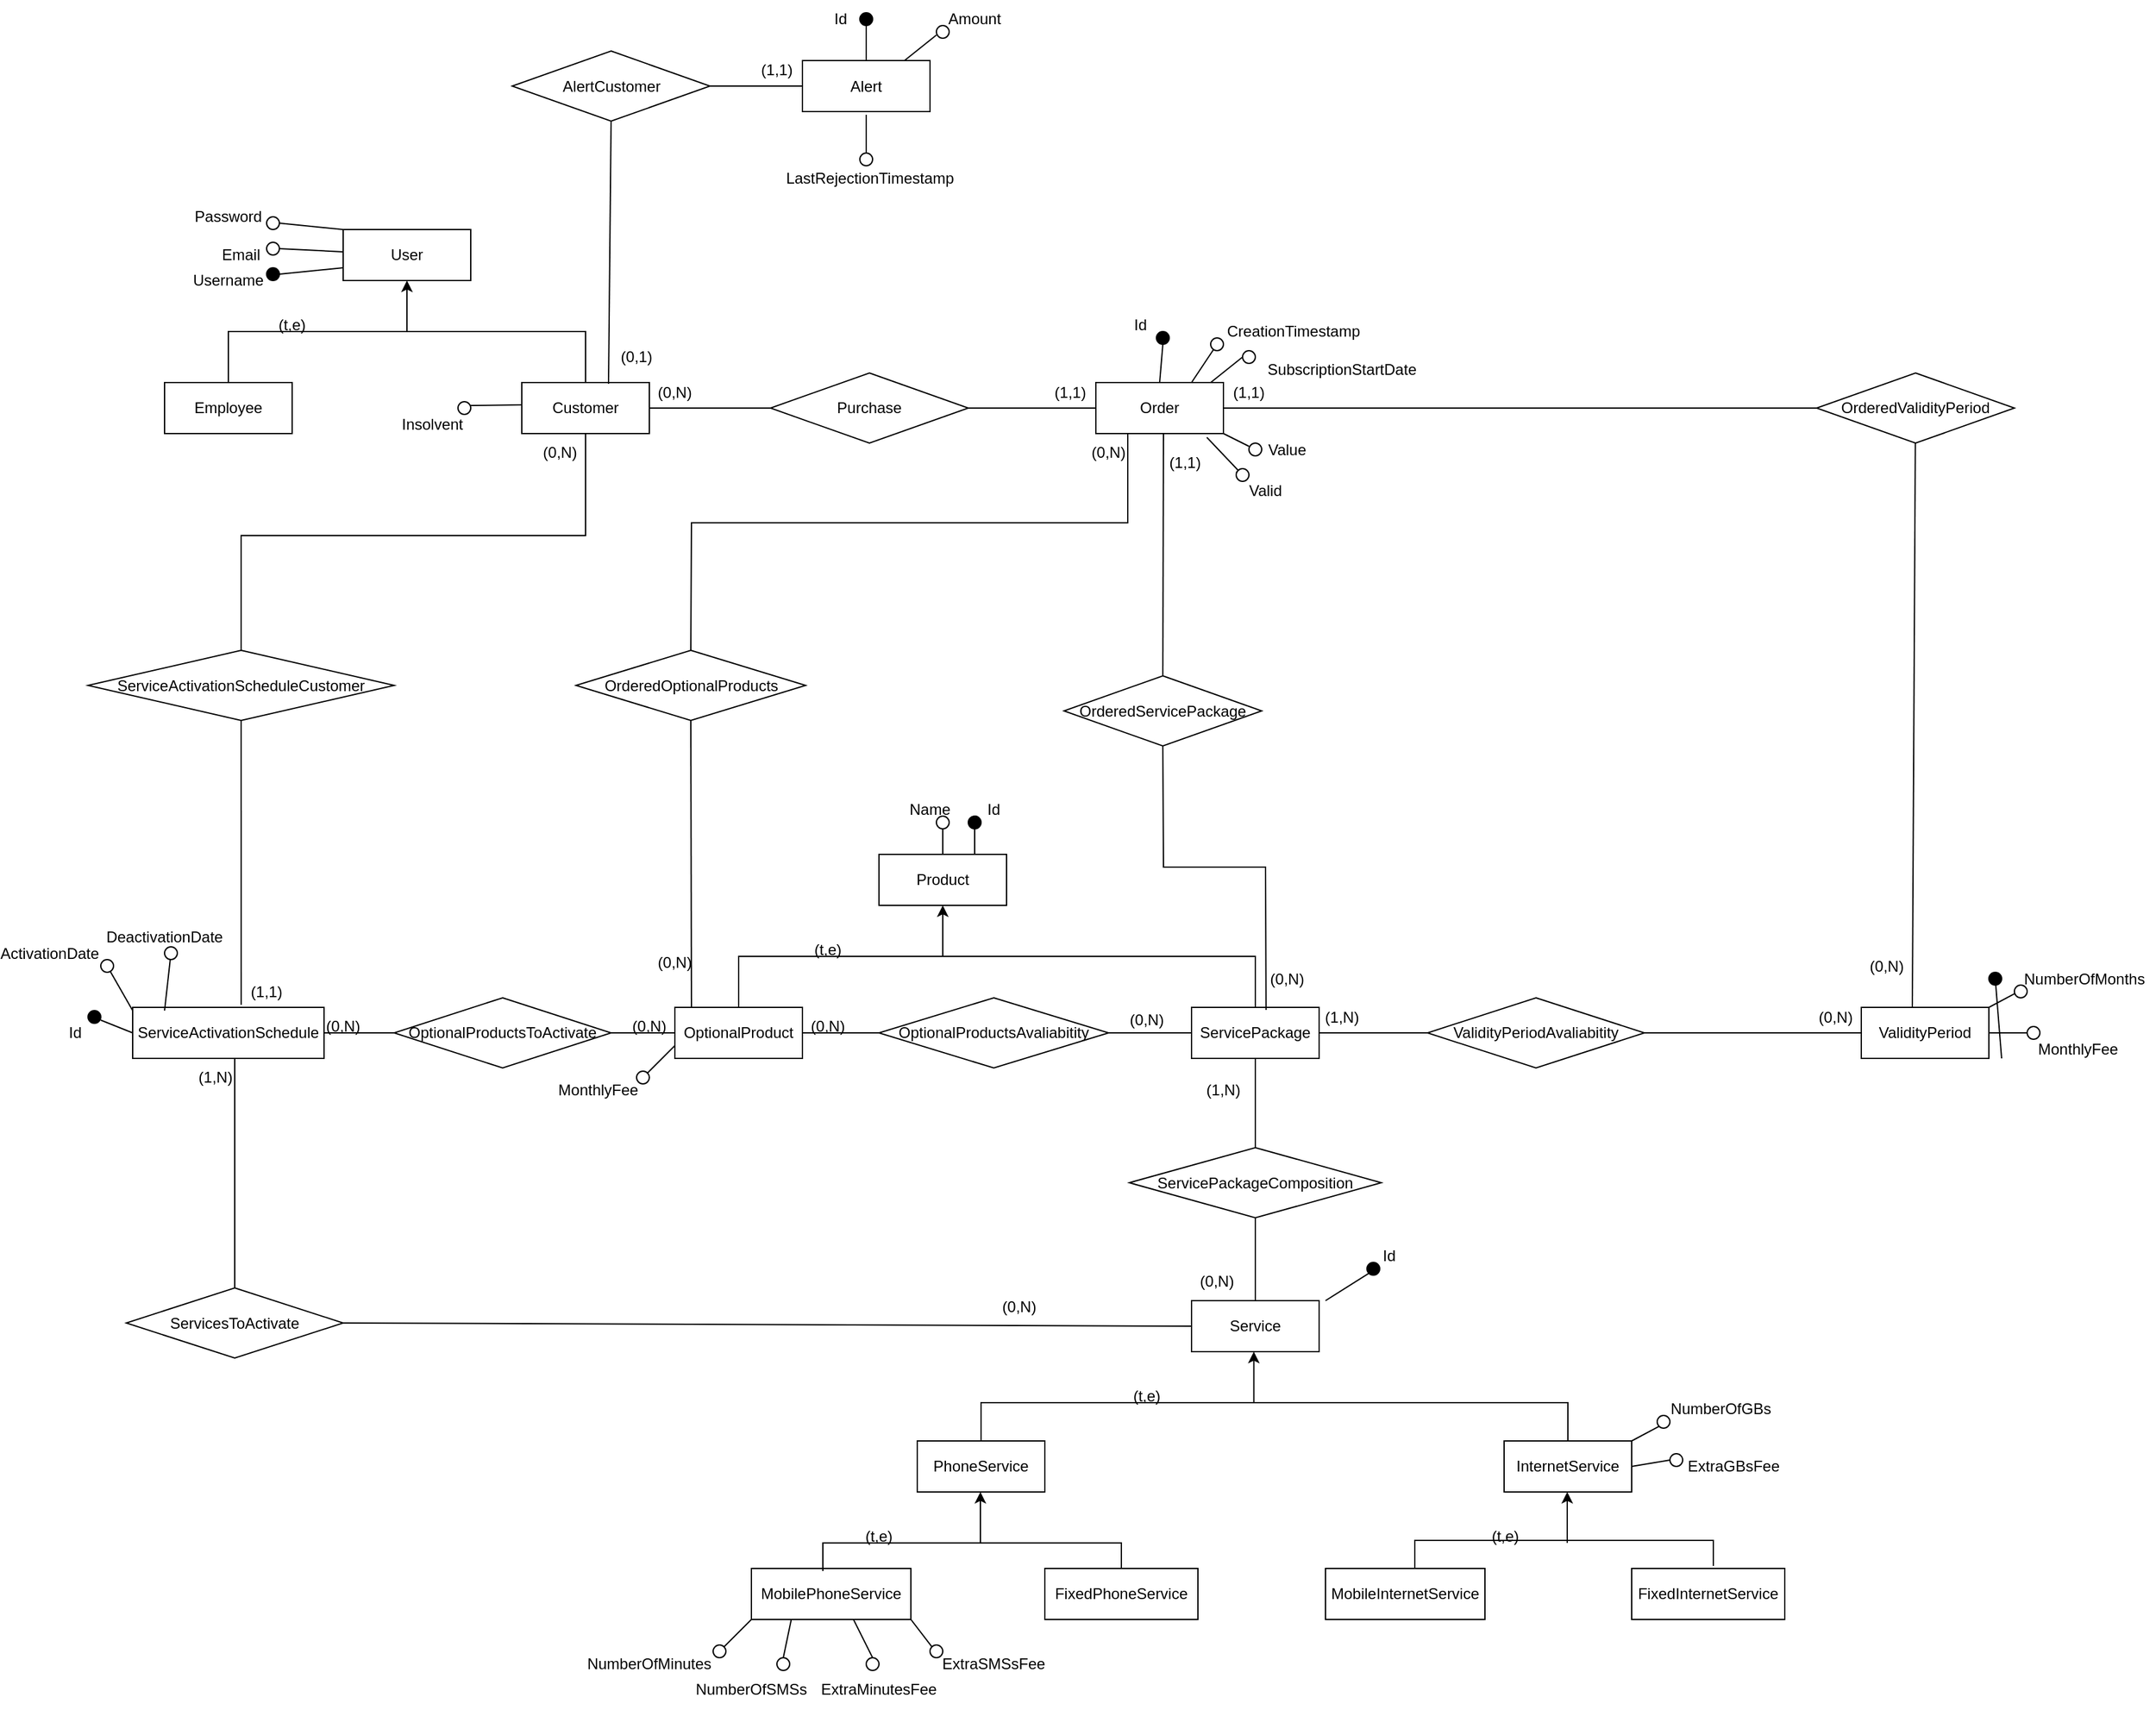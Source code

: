 <mxfile version="15.8.3" type="device"><diagram id="UiM3RSxXP783tzMfgp5M" name="Page-1"><mxGraphModel dx="796" dy="1606" grid="1" gridSize="10" guides="1" tooltips="1" connect="1" arrows="1" fold="1" page="1" pageScale="1" pageWidth="827" pageHeight="1169" math="0" shadow="0"><root><mxCell id="0"/><mxCell id="1" parent="0"/><mxCell id="NAOsJiCZlz4BTfobaa3N-1" value="User" style="whiteSpace=wrap;html=1;align=center;" parent="1" vertex="1"><mxGeometry x="390" y="40" width="100" height="40" as="geometry"/></mxCell><mxCell id="NAOsJiCZlz4BTfobaa3N-2" value="Employee" style="whiteSpace=wrap;html=1;align=center;" parent="1" vertex="1"><mxGeometry x="250" y="160" width="100" height="40" as="geometry"/></mxCell><mxCell id="NAOsJiCZlz4BTfobaa3N-3" value="Customer" style="whiteSpace=wrap;html=1;align=center;" parent="1" vertex="1"><mxGeometry x="530" y="160" width="100" height="40" as="geometry"/></mxCell><mxCell id="NAOsJiCZlz4BTfobaa3N-4" value="" style="endArrow=none;html=1;rounded=0;exitX=0.5;exitY=0;exitDx=0;exitDy=0;entryX=0.5;entryY=0;entryDx=0;entryDy=0;" parent="1" source="NAOsJiCZlz4BTfobaa3N-2" target="NAOsJiCZlz4BTfobaa3N-3" edge="1"><mxGeometry width="50" height="50" relative="1" as="geometry"><mxPoint x="300" y="120" as="sourcePoint"/><mxPoint x="560" y="120" as="targetPoint"/><Array as="points"><mxPoint x="300" y="120"/><mxPoint x="580" y="120"/></Array></mxGeometry></mxCell><mxCell id="NAOsJiCZlz4BTfobaa3N-5" value="" style="endArrow=classic;html=1;rounded=0;entryX=0.5;entryY=1;entryDx=0;entryDy=0;" parent="1" target="NAOsJiCZlz4BTfobaa3N-1" edge="1"><mxGeometry width="50" height="50" relative="1" as="geometry"><mxPoint x="440" y="120" as="sourcePoint"/><mxPoint x="430" y="180" as="targetPoint"/></mxGeometry></mxCell><mxCell id="NAOsJiCZlz4BTfobaa3N-6" value="(t,e)" style="text;html=1;strokeColor=none;fillColor=none;align=center;verticalAlign=middle;whiteSpace=wrap;rounded=0;" parent="1" vertex="1"><mxGeometry x="320" y="100" width="60" height="30" as="geometry"/></mxCell><mxCell id="NAOsJiCZlz4BTfobaa3N-7" value="" style="endArrow=none;html=1;rounded=0;exitX=1;exitY=0.5;exitDx=0;exitDy=0;entryX=0;entryY=0.75;entryDx=0;entryDy=0;" parent="1" source="NAOsJiCZlz4BTfobaa3N-9" target="NAOsJiCZlz4BTfobaa3N-1" edge="1"><mxGeometry width="50" height="50" relative="1" as="geometry"><mxPoint x="340" y="70" as="sourcePoint"/><mxPoint x="380" y="71" as="targetPoint"/></mxGeometry></mxCell><mxCell id="NAOsJiCZlz4BTfobaa3N-9" value="" style="ellipse;whiteSpace=wrap;html=1;aspect=fixed;fillColor=#000000;" parent="1" vertex="1"><mxGeometry x="330" y="70" width="10" height="10" as="geometry"/></mxCell><mxCell id="NAOsJiCZlz4BTfobaa3N-16" value="" style="endArrow=none;html=1;rounded=0;entryX=0;entryY=0.75;entryDx=0;entryDy=0;exitX=1;exitY=0.5;exitDx=0;exitDy=0;" parent="1" source="NAOsJiCZlz4BTfobaa3N-17" edge="1"><mxGeometry width="50" height="50" relative="1" as="geometry"><mxPoint x="339" y="58" as="sourcePoint"/><mxPoint x="390" y="57.5" as="targetPoint"/></mxGeometry></mxCell><mxCell id="NAOsJiCZlz4BTfobaa3N-17" value="" style="ellipse;whiteSpace=wrap;html=1;aspect=fixed;fillColor=#FFFFFF;" parent="1" vertex="1"><mxGeometry x="330" y="50" width="10" height="10" as="geometry"/></mxCell><mxCell id="NAOsJiCZlz4BTfobaa3N-18" value="" style="ellipse;whiteSpace=wrap;html=1;aspect=fixed;fillColor=#FFFFFF;" parent="1" vertex="1"><mxGeometry x="330" y="30" width="10" height="10" as="geometry"/></mxCell><mxCell id="NAOsJiCZlz4BTfobaa3N-19" value="" style="endArrow=none;html=1;rounded=0;entryX=0;entryY=0;entryDx=0;entryDy=0;exitX=1;exitY=0.5;exitDx=0;exitDy=0;" parent="1" source="NAOsJiCZlz4BTfobaa3N-18" target="NAOsJiCZlz4BTfobaa3N-1" edge="1"><mxGeometry width="50" height="50" relative="1" as="geometry"><mxPoint x="330" y="30" as="sourcePoint"/><mxPoint x="380" y="-20" as="targetPoint"/></mxGeometry></mxCell><mxCell id="NAOsJiCZlz4BTfobaa3N-20" value="Username" style="text;html=1;strokeColor=none;fillColor=none;align=center;verticalAlign=middle;whiteSpace=wrap;rounded=0;" parent="1" vertex="1"><mxGeometry x="270" y="65" width="60" height="30" as="geometry"/></mxCell><mxCell id="NAOsJiCZlz4BTfobaa3N-22" value="Email" style="text;html=1;strokeColor=none;fillColor=none;align=center;verticalAlign=middle;whiteSpace=wrap;rounded=0;" parent="1" vertex="1"><mxGeometry x="280" y="45" width="60" height="30" as="geometry"/></mxCell><mxCell id="NAOsJiCZlz4BTfobaa3N-23" value="Password" style="text;html=1;strokeColor=none;fillColor=none;align=center;verticalAlign=middle;whiteSpace=wrap;rounded=0;" parent="1" vertex="1"><mxGeometry x="270" y="15" width="60" height="30" as="geometry"/></mxCell><mxCell id="NAOsJiCZlz4BTfobaa3N-24" value="Product" style="whiteSpace=wrap;html=1;align=center;fillColor=#FFFFFF;" parent="1" vertex="1"><mxGeometry x="810" y="530" width="100" height="40" as="geometry"/></mxCell><mxCell id="NAOsJiCZlz4BTfobaa3N-25" value="" style="endArrow=none;html=1;rounded=0;exitX=0.75;exitY=0;exitDx=0;exitDy=0;startArrow=none;" parent="1" source="NAOsJiCZlz4BTfobaa3N-26" edge="1"><mxGeometry width="50" height="50" relative="1" as="geometry"><mxPoint x="890" y="525" as="sourcePoint"/><mxPoint x="885" y="500" as="targetPoint"/></mxGeometry></mxCell><mxCell id="NAOsJiCZlz4BTfobaa3N-26" value="" style="ellipse;whiteSpace=wrap;html=1;aspect=fixed;fillColor=#000000;" parent="1" vertex="1"><mxGeometry x="880" y="500" width="10" height="10" as="geometry"/></mxCell><mxCell id="NAOsJiCZlz4BTfobaa3N-27" value="" style="endArrow=none;html=1;rounded=0;exitX=0.75;exitY=0;exitDx=0;exitDy=0;" parent="1" source="NAOsJiCZlz4BTfobaa3N-24" target="NAOsJiCZlz4BTfobaa3N-26" edge="1"><mxGeometry width="50" height="50" relative="1" as="geometry"><mxPoint x="885" y="530" as="sourcePoint"/><mxPoint x="885" y="500" as="targetPoint"/></mxGeometry></mxCell><mxCell id="NAOsJiCZlz4BTfobaa3N-28" value="" style="endArrow=none;html=1;rounded=0;exitX=0.5;exitY=0;exitDx=0;exitDy=0;" parent="1" source="NAOsJiCZlz4BTfobaa3N-24" edge="1"><mxGeometry width="50" height="50" relative="1" as="geometry"><mxPoint x="895" y="540" as="sourcePoint"/><mxPoint x="860" y="510" as="targetPoint"/></mxGeometry></mxCell><mxCell id="NAOsJiCZlz4BTfobaa3N-29" value="" style="ellipse;whiteSpace=wrap;html=1;aspect=fixed;" parent="1" vertex="1"><mxGeometry x="855" y="500" width="10" height="10" as="geometry"/></mxCell><mxCell id="NAOsJiCZlz4BTfobaa3N-30" value="Id" style="text;html=1;strokeColor=none;fillColor=none;align=center;verticalAlign=middle;whiteSpace=wrap;rounded=0;" parent="1" vertex="1"><mxGeometry x="870" y="480" width="60" height="30" as="geometry"/></mxCell><mxCell id="NAOsJiCZlz4BTfobaa3N-31" value="Name" style="text;html=1;strokeColor=none;fillColor=none;align=center;verticalAlign=middle;whiteSpace=wrap;rounded=0;" parent="1" vertex="1"><mxGeometry x="820" y="480" width="60" height="30" as="geometry"/></mxCell><mxCell id="NAOsJiCZlz4BTfobaa3N-33" value="ServicePackage" style="whiteSpace=wrap;html=1;align=center;fillColor=#FFFFFF;" parent="1" vertex="1"><mxGeometry x="1055" y="650" width="100" height="40" as="geometry"/></mxCell><mxCell id="NAOsJiCZlz4BTfobaa3N-34" value="OptionalProduct" style="whiteSpace=wrap;html=1;align=center;fillColor=#FFFFFF;" parent="1" vertex="1"><mxGeometry x="650" y="650" width="100" height="40" as="geometry"/></mxCell><mxCell id="NAOsJiCZlz4BTfobaa3N-35" value="" style="endArrow=none;html=1;rounded=0;exitX=0.5;exitY=0;exitDx=0;exitDy=0;entryX=0.5;entryY=0;entryDx=0;entryDy=0;" parent="1" source="NAOsJiCZlz4BTfobaa3N-34" target="NAOsJiCZlz4BTfobaa3N-33" edge="1"><mxGeometry width="50" height="50" relative="1" as="geometry"><mxPoint x="710" y="650" as="sourcePoint"/><mxPoint x="990" y="650" as="targetPoint"/><Array as="points"><mxPoint x="700" y="610"/><mxPoint x="710" y="610"/><mxPoint x="1105" y="610"/></Array></mxGeometry></mxCell><mxCell id="NAOsJiCZlz4BTfobaa3N-36" value="" style="endArrow=classic;html=1;rounded=0;entryX=0.5;entryY=1;entryDx=0;entryDy=0;" parent="1" target="NAOsJiCZlz4BTfobaa3N-24" edge="1"><mxGeometry width="50" height="50" relative="1" as="geometry"><mxPoint x="860" y="610" as="sourcePoint"/><mxPoint x="730" y="410" as="targetPoint"/><Array as="points"><mxPoint x="860" y="590"/></Array></mxGeometry></mxCell><mxCell id="NAOsJiCZlz4BTfobaa3N-37" value="(t,e)" style="text;html=1;strokeColor=none;fillColor=none;align=center;verticalAlign=middle;whiteSpace=wrap;rounded=0;" parent="1" vertex="1"><mxGeometry x="740" y="590" width="60" height="30" as="geometry"/></mxCell><mxCell id="NAOsJiCZlz4BTfobaa3N-38" value="Service" style="whiteSpace=wrap;html=1;align=center;fillColor=#FFFFFF;" parent="1" vertex="1"><mxGeometry x="1055" y="880" width="100" height="40" as="geometry"/></mxCell><mxCell id="NAOsJiCZlz4BTfobaa3N-39" value="ServicePackageComposition" style="shape=rhombus;perimeter=rhombusPerimeter;whiteSpace=wrap;html=1;align=center;fillColor=#FFFFFF;" parent="1" vertex="1"><mxGeometry x="1006.25" y="760" width="197.5" height="55" as="geometry"/></mxCell><mxCell id="NAOsJiCZlz4BTfobaa3N-40" value="" style="endArrow=none;html=1;rounded=0;exitX=0.5;exitY=0;exitDx=0;exitDy=0;entryX=0.5;entryY=1;entryDx=0;entryDy=0;" parent="1" source="NAOsJiCZlz4BTfobaa3N-39" target="NAOsJiCZlz4BTfobaa3N-33" edge="1"><mxGeometry width="50" height="50" relative="1" as="geometry"><mxPoint x="750" y="780" as="sourcePoint"/><mxPoint x="800" y="730" as="targetPoint"/></mxGeometry></mxCell><mxCell id="NAOsJiCZlz4BTfobaa3N-41" value="" style="endArrow=none;html=1;rounded=0;exitX=0.5;exitY=0;exitDx=0;exitDy=0;entryX=0.5;entryY=1;entryDx=0;entryDy=0;" parent="1" source="NAOsJiCZlz4BTfobaa3N-38" target="NAOsJiCZlz4BTfobaa3N-39" edge="1"><mxGeometry width="50" height="50" relative="1" as="geometry"><mxPoint x="750" y="780" as="sourcePoint"/><mxPoint x="800" y="730" as="targetPoint"/></mxGeometry></mxCell><mxCell id="NAOsJiCZlz4BTfobaa3N-42" value="(1,N)" style="text;html=1;strokeColor=none;fillColor=none;align=center;verticalAlign=middle;whiteSpace=wrap;rounded=0;" parent="1" vertex="1"><mxGeometry x="1050" y="700" width="60" height="30" as="geometry"/></mxCell><mxCell id="NAOsJiCZlz4BTfobaa3N-43" value="(0,N)" style="text;html=1;strokeColor=none;fillColor=none;align=center;verticalAlign=middle;whiteSpace=wrap;rounded=0;" parent="1" vertex="1"><mxGeometry x="1045" y="850" width="60" height="30" as="geometry"/></mxCell><mxCell id="NAOsJiCZlz4BTfobaa3N-44" value="PhoneService" style="whiteSpace=wrap;html=1;align=center;fillColor=#FFFFFF;" parent="1" vertex="1"><mxGeometry x="840" y="990" width="100" height="40" as="geometry"/></mxCell><mxCell id="NAOsJiCZlz4BTfobaa3N-45" value="InternetService" style="whiteSpace=wrap;html=1;align=center;fillColor=#FFFFFF;" parent="1" vertex="1"><mxGeometry x="1300" y="990" width="100" height="40" as="geometry"/></mxCell><mxCell id="NAOsJiCZlz4BTfobaa3N-46" value="" style="endArrow=none;html=1;rounded=0;entryX=0.5;entryY=0;entryDx=0;entryDy=0;entryPerimeter=0;exitX=0.5;exitY=0;exitDx=0;exitDy=0;" parent="1" source="NAOsJiCZlz4BTfobaa3N-44" target="NAOsJiCZlz4BTfobaa3N-45" edge="1"><mxGeometry width="50" height="50" relative="1" as="geometry"><mxPoint x="970" y="990" as="sourcePoint"/><mxPoint x="1270" y="1010" as="targetPoint"/><Array as="points"><mxPoint x="890" y="960"/><mxPoint x="1350" y="960"/></Array></mxGeometry></mxCell><mxCell id="NAOsJiCZlz4BTfobaa3N-47" value="" style="endArrow=classic;html=1;rounded=0;" parent="1" edge="1"><mxGeometry width="50" height="50" relative="1" as="geometry"><mxPoint x="1103.82" y="960" as="sourcePoint"/><mxPoint x="1103.82" y="920" as="targetPoint"/><Array as="points"/></mxGeometry></mxCell><mxCell id="NAOsJiCZlz4BTfobaa3N-48" value="(t,e)" style="text;html=1;strokeColor=none;fillColor=none;align=center;verticalAlign=middle;whiteSpace=wrap;rounded=0;" parent="1" vertex="1"><mxGeometry x="990" y="940" width="60" height="30" as="geometry"/></mxCell><mxCell id="NAOsJiCZlz4BTfobaa3N-49" value="FixedPhoneService" style="whiteSpace=wrap;html=1;align=center;fillColor=#FFFFFF;" parent="1" vertex="1"><mxGeometry x="940" y="1090" width="120" height="40" as="geometry"/></mxCell><mxCell id="NAOsJiCZlz4BTfobaa3N-50" value="MobilePhoneService" style="whiteSpace=wrap;html=1;align=center;fillColor=#FFFFFF;" parent="1" vertex="1"><mxGeometry x="710" y="1090" width="125" height="40" as="geometry"/></mxCell><mxCell id="NAOsJiCZlz4BTfobaa3N-52" value="" style="endArrow=none;html=1;rounded=0;entryX=0;entryY=1;entryDx=0;entryDy=0;" parent="1" target="NAOsJiCZlz4BTfobaa3N-53" edge="1"><mxGeometry width="50" height="50" relative="1" as="geometry"><mxPoint x="1160" y="880" as="sourcePoint"/><mxPoint x="1070" y="870" as="targetPoint"/></mxGeometry></mxCell><mxCell id="NAOsJiCZlz4BTfobaa3N-53" value="" style="ellipse;whiteSpace=wrap;html=1;aspect=fixed;fillColor=#000000;" parent="1" vertex="1"><mxGeometry x="1192.5" y="850" width="10" height="10" as="geometry"/></mxCell><mxCell id="NAOsJiCZlz4BTfobaa3N-54" value="Id" style="text;html=1;strokeColor=none;fillColor=none;align=center;verticalAlign=middle;whiteSpace=wrap;rounded=0;" parent="1" vertex="1"><mxGeometry x="1180" y="830" width="60" height="30" as="geometry"/></mxCell><mxCell id="NAOsJiCZlz4BTfobaa3N-55" value="MobileInternetService" style="whiteSpace=wrap;html=1;align=center;fillColor=#FFFFFF;" parent="1" vertex="1"><mxGeometry x="1160" y="1090" width="125" height="40" as="geometry"/></mxCell><mxCell id="NAOsJiCZlz4BTfobaa3N-56" value="FixedInternetService" style="whiteSpace=wrap;html=1;align=center;fillColor=#FFFFFF;" parent="1" vertex="1"><mxGeometry x="1400" y="1090" width="120" height="40" as="geometry"/></mxCell><mxCell id="NAOsJiCZlz4BTfobaa3N-57" value="" style="endArrow=none;html=1;rounded=0;exitX=0.448;exitY=0.05;exitDx=0;exitDy=0;exitPerimeter=0;entryX=0.5;entryY=0;entryDx=0;entryDy=0;" parent="1" source="NAOsJiCZlz4BTfobaa3N-50" target="NAOsJiCZlz4BTfobaa3N-49" edge="1"><mxGeometry width="50" height="50" relative="1" as="geometry"><mxPoint x="770" y="1080" as="sourcePoint"/><mxPoint x="1000" y="1060" as="targetPoint"/><Array as="points"><mxPoint x="766" y="1070"/><mxPoint x="1000" y="1070"/></Array></mxGeometry></mxCell><mxCell id="NAOsJiCZlz4BTfobaa3N-58" value="" style="endArrow=classic;html=1;rounded=0;" parent="1" edge="1"><mxGeometry width="50" height="50" relative="1" as="geometry"><mxPoint x="889.5" y="1070" as="sourcePoint"/><mxPoint x="889.5" y="1030" as="targetPoint"/><Array as="points"/></mxGeometry></mxCell><mxCell id="NAOsJiCZlz4BTfobaa3N-59" value="" style="endArrow=none;html=1;rounded=0;exitX=0.448;exitY=0.05;exitDx=0;exitDy=0;exitPerimeter=0;" parent="1" edge="1"><mxGeometry width="50" height="50" relative="1" as="geometry"><mxPoint x="1230" y="1090" as="sourcePoint"/><mxPoint x="1464" y="1088" as="targetPoint"/><Array as="points"><mxPoint x="1230" y="1068"/><mxPoint x="1464" y="1068"/></Array></mxGeometry></mxCell><mxCell id="NAOsJiCZlz4BTfobaa3N-60" value="" style="endArrow=classic;html=1;rounded=0;" parent="1" edge="1"><mxGeometry width="50" height="50" relative="1" as="geometry"><mxPoint x="1349.5" y="1070" as="sourcePoint"/><mxPoint x="1349.5" y="1030" as="targetPoint"/><Array as="points"/></mxGeometry></mxCell><mxCell id="NAOsJiCZlz4BTfobaa3N-61" value="(t,e)" style="text;html=1;strokeColor=none;fillColor=none;align=center;verticalAlign=middle;whiteSpace=wrap;rounded=0;" parent="1" vertex="1"><mxGeometry x="780" y="1050" width="60" height="30" as="geometry"/></mxCell><mxCell id="NAOsJiCZlz4BTfobaa3N-62" value="(t,e)" style="text;html=1;strokeColor=none;fillColor=none;align=center;verticalAlign=middle;whiteSpace=wrap;rounded=0;" parent="1" vertex="1"><mxGeometry x="1271" y="1050" width="60" height="30" as="geometry"/></mxCell><mxCell id="NAOsJiCZlz4BTfobaa3N-63" value="" style="endArrow=none;html=1;rounded=0;" parent="1" edge="1"><mxGeometry width="50" height="50" relative="1" as="geometry"><mxPoint x="685" y="1155" as="sourcePoint"/><mxPoint x="710" y="1130" as="targetPoint"/></mxGeometry></mxCell><mxCell id="NAOsJiCZlz4BTfobaa3N-64" value="" style="ellipse;whiteSpace=wrap;html=1;aspect=fixed;fillColor=#FFFFFF;" parent="1" vertex="1"><mxGeometry x="680" y="1150" width="10" height="10" as="geometry"/></mxCell><mxCell id="NAOsJiCZlz4BTfobaa3N-66" value="NumberOfMinutes" style="text;html=1;strokeColor=none;fillColor=none;align=center;verticalAlign=middle;whiteSpace=wrap;rounded=0;" parent="1" vertex="1"><mxGeometry x="600" y="1150" width="60" height="30" as="geometry"/></mxCell><mxCell id="NAOsJiCZlz4BTfobaa3N-67" value="" style="endArrow=none;html=1;rounded=0;entryX=0.25;entryY=1;entryDx=0;entryDy=0;exitX=0.5;exitY=0;exitDx=0;exitDy=0;" parent="1" source="NAOsJiCZlz4BTfobaa3N-68" target="NAOsJiCZlz4BTfobaa3N-50" edge="1"><mxGeometry width="50" height="50" relative="1" as="geometry"><mxPoint x="730" y="1165" as="sourcePoint"/><mxPoint x="720" y="1140" as="targetPoint"/></mxGeometry></mxCell><mxCell id="NAOsJiCZlz4BTfobaa3N-68" value="" style="ellipse;whiteSpace=wrap;html=1;aspect=fixed;fillColor=#FFFFFF;" parent="1" vertex="1"><mxGeometry x="730" y="1160" width="10" height="10" as="geometry"/></mxCell><mxCell id="NAOsJiCZlz4BTfobaa3N-70" value="NumberOfSMSs" style="text;html=1;strokeColor=none;fillColor=none;align=center;verticalAlign=middle;whiteSpace=wrap;rounded=0;" parent="1" vertex="1"><mxGeometry x="680" y="1170" width="60" height="30" as="geometry"/></mxCell><mxCell id="NAOsJiCZlz4BTfobaa3N-71" value="" style="endArrow=none;html=1;rounded=0;exitX=0.5;exitY=0;exitDx=0;exitDy=0;" parent="1" source="NAOsJiCZlz4BTfobaa3N-72" edge="1"><mxGeometry width="50" height="50" relative="1" as="geometry"><mxPoint x="780" y="1160" as="sourcePoint"/><mxPoint x="790" y="1130" as="targetPoint"/></mxGeometry></mxCell><mxCell id="NAOsJiCZlz4BTfobaa3N-72" value="" style="ellipse;whiteSpace=wrap;html=1;aspect=fixed;fillColor=#FFFFFF;" parent="1" vertex="1"><mxGeometry x="800" y="1160" width="10" height="10" as="geometry"/></mxCell><mxCell id="NAOsJiCZlz4BTfobaa3N-74" value="ExtraMinutesFee" style="text;html=1;strokeColor=none;fillColor=none;align=center;verticalAlign=middle;whiteSpace=wrap;rounded=0;" parent="1" vertex="1"><mxGeometry x="780" y="1170" width="60" height="30" as="geometry"/></mxCell><mxCell id="NAOsJiCZlz4BTfobaa3N-76" value="" style="endArrow=none;html=1;rounded=0;entryX=1;entryY=1;entryDx=0;entryDy=0;exitX=0;exitY=0;exitDx=0;exitDy=0;" parent="1" source="NAOsJiCZlz4BTfobaa3N-77" target="NAOsJiCZlz4BTfobaa3N-50" edge="1"><mxGeometry width="50" height="50" relative="1" as="geometry"><mxPoint x="860" y="1160" as="sourcePoint"/><mxPoint x="800" y="1140" as="targetPoint"/></mxGeometry></mxCell><mxCell id="NAOsJiCZlz4BTfobaa3N-77" value="" style="ellipse;whiteSpace=wrap;html=1;aspect=fixed;fillColor=#FFFFFF;" parent="1" vertex="1"><mxGeometry x="850" y="1150" width="10" height="10" as="geometry"/></mxCell><mxCell id="NAOsJiCZlz4BTfobaa3N-82" value="ExtraSMSsFee" style="text;html=1;strokeColor=none;fillColor=none;align=center;verticalAlign=middle;whiteSpace=wrap;rounded=0;" parent="1" vertex="1"><mxGeometry x="870" y="1150" width="60" height="30" as="geometry"/></mxCell><mxCell id="NAOsJiCZlz4BTfobaa3N-83" value="" style="endArrow=none;html=1;rounded=0;exitX=1;exitY=0.5;exitDx=0;exitDy=0;entryX=0;entryY=1;entryDx=0;entryDy=0;startArrow=none;" parent="1" source="NAOsJiCZlz4BTfobaa3N-85" edge="1"><mxGeometry width="50" height="50" relative="1" as="geometry"><mxPoint x="1400" y="990" as="sourcePoint"/><mxPoint x="1421.464" y="973.536" as="targetPoint"/></mxGeometry></mxCell><mxCell id="NAOsJiCZlz4BTfobaa3N-84" value="" style="endArrow=none;html=1;rounded=0;exitX=1;exitY=0.5;exitDx=0;exitDy=0;entryX=0;entryY=0.5;entryDx=0;entryDy=0;" parent="1" source="NAOsJiCZlz4BTfobaa3N-45" target="NAOsJiCZlz4BTfobaa3N-89" edge="1"><mxGeometry width="50" height="50" relative="1" as="geometry"><mxPoint x="1410" y="1000" as="sourcePoint"/><mxPoint x="1431" y="1000" as="targetPoint"/></mxGeometry></mxCell><mxCell id="NAOsJiCZlz4BTfobaa3N-85" value="" style="ellipse;whiteSpace=wrap;html=1;aspect=fixed;fillColor=#FFFFFF;" parent="1" vertex="1"><mxGeometry x="1420" y="970" width="10" height="10" as="geometry"/></mxCell><mxCell id="NAOsJiCZlz4BTfobaa3N-88" value="" style="endArrow=none;html=1;rounded=0;exitX=1;exitY=0.5;exitDx=0;exitDy=0;entryX=0;entryY=1;entryDx=0;entryDy=0;" parent="1" target="NAOsJiCZlz4BTfobaa3N-85" edge="1"><mxGeometry width="50" height="50" relative="1" as="geometry"><mxPoint x="1400" y="990" as="sourcePoint"/><mxPoint x="1421.464" y="973.536" as="targetPoint"/></mxGeometry></mxCell><mxCell id="NAOsJiCZlz4BTfobaa3N-89" value="" style="ellipse;whiteSpace=wrap;html=1;aspect=fixed;fillColor=#FFFFFF;" parent="1" vertex="1"><mxGeometry x="1430" y="1000" width="10" height="10" as="geometry"/></mxCell><mxCell id="NAOsJiCZlz4BTfobaa3N-92" value="NumberOfGBs" style="text;html=1;strokeColor=none;fillColor=none;align=center;verticalAlign=middle;whiteSpace=wrap;rounded=0;" parent="1" vertex="1"><mxGeometry x="1440" y="950" width="60" height="30" as="geometry"/></mxCell><mxCell id="NAOsJiCZlz4BTfobaa3N-93" value="ExtraGBsFee" style="text;html=1;strokeColor=none;fillColor=none;align=center;verticalAlign=middle;whiteSpace=wrap;rounded=0;" parent="1" vertex="1"><mxGeometry x="1450" y="995" width="60" height="30" as="geometry"/></mxCell><mxCell id="NAOsJiCZlz4BTfobaa3N-94" value="ValidityPeriod" style="whiteSpace=wrap;html=1;align=center;fillColor=#FFFFFF;" parent="1" vertex="1"><mxGeometry x="1580" y="650" width="100" height="40" as="geometry"/></mxCell><mxCell id="NAOsJiCZlz4BTfobaa3N-95" value="ValidityPeriodAvaliabitity" style="shape=rhombus;perimeter=rhombusPerimeter;whiteSpace=wrap;html=1;align=center;fillColor=#FFFFFF;" parent="1" vertex="1"><mxGeometry x="1240" y="642.5" width="170" height="55" as="geometry"/></mxCell><mxCell id="NAOsJiCZlz4BTfobaa3N-96" value="" style="endArrow=none;html=1;rounded=0;exitX=1;exitY=0.5;exitDx=0;exitDy=0;entryX=0;entryY=0.5;entryDx=0;entryDy=0;" parent="1" source="NAOsJiCZlz4BTfobaa3N-33" target="NAOsJiCZlz4BTfobaa3N-95" edge="1"><mxGeometry width="50" height="50" relative="1" as="geometry"><mxPoint x="1270" y="760" as="sourcePoint"/><mxPoint x="1320" y="710" as="targetPoint"/></mxGeometry></mxCell><mxCell id="NAOsJiCZlz4BTfobaa3N-97" value="" style="endArrow=none;html=1;rounded=0;entryX=0;entryY=0.5;entryDx=0;entryDy=0;exitX=1;exitY=0.5;exitDx=0;exitDy=0;" parent="1" source="NAOsJiCZlz4BTfobaa3N-95" target="NAOsJiCZlz4BTfobaa3N-94" edge="1"><mxGeometry width="50" height="50" relative="1" as="geometry"><mxPoint x="1270" y="760" as="sourcePoint"/><mxPoint x="1320" y="710" as="targetPoint"/></mxGeometry></mxCell><mxCell id="NAOsJiCZlz4BTfobaa3N-98" value="(1,N)" style="text;html=1;strokeColor=none;fillColor=none;align=center;verticalAlign=middle;whiteSpace=wrap;rounded=0;" parent="1" vertex="1"><mxGeometry x="1142.5" y="642.5" width="60" height="30" as="geometry"/></mxCell><mxCell id="NAOsJiCZlz4BTfobaa3N-99" value="(0,N)" style="text;html=1;strokeColor=none;fillColor=none;align=center;verticalAlign=middle;whiteSpace=wrap;rounded=0;" parent="1" vertex="1"><mxGeometry x="1530" y="642.5" width="60" height="30" as="geometry"/></mxCell><mxCell id="NAOsJiCZlz4BTfobaa3N-100" value="" style="endArrow=none;html=1;rounded=0;exitX=1;exitY=0.5;exitDx=0;exitDy=0;entryX=0;entryY=1;entryDx=0;entryDy=0;" parent="1" edge="1"><mxGeometry width="50" height="50" relative="1" as="geometry"><mxPoint x="1680" y="650" as="sourcePoint"/><mxPoint x="1701.464" y="638.536" as="targetPoint"/></mxGeometry></mxCell><mxCell id="NAOsJiCZlz4BTfobaa3N-101" value="" style="endArrow=none;html=1;rounded=0;exitX=1;exitY=0.5;exitDx=0;exitDy=0;" parent="1" source="NAOsJiCZlz4BTfobaa3N-94" edge="1"><mxGeometry width="50" height="50" relative="1" as="geometry"><mxPoint x="1690" y="660" as="sourcePoint"/><mxPoint x="1710" y="670" as="targetPoint"/></mxGeometry></mxCell><mxCell id="NAOsJiCZlz4BTfobaa3N-102" value="" style="ellipse;whiteSpace=wrap;html=1;aspect=fixed;fillColor=#FFFFFF;" parent="1" vertex="1"><mxGeometry x="1700" y="632.5" width="10" height="10" as="geometry"/></mxCell><mxCell id="NAOsJiCZlz4BTfobaa3N-103" value="" style="ellipse;whiteSpace=wrap;html=1;aspect=fixed;fillColor=#FFFFFF;" parent="1" vertex="1"><mxGeometry x="1710" y="665" width="10" height="10" as="geometry"/></mxCell><mxCell id="NAOsJiCZlz4BTfobaa3N-104" value="NumberOfMonths" style="text;html=1;strokeColor=none;fillColor=none;align=center;verticalAlign=middle;whiteSpace=wrap;rounded=0;" parent="1" vertex="1"><mxGeometry x="1700" y="612.5" width="110" height="30" as="geometry"/></mxCell><mxCell id="NAOsJiCZlz4BTfobaa3N-105" value="MonthlyFee" style="text;html=1;strokeColor=none;fillColor=none;align=center;verticalAlign=middle;whiteSpace=wrap;rounded=0;" parent="1" vertex="1"><mxGeometry x="1710" y="667.5" width="80" height="30" as="geometry"/></mxCell><mxCell id="NAOsJiCZlz4BTfobaa3N-107" value="" style="ellipse;whiteSpace=wrap;html=1;aspect=fixed;fillColor=#000000;" parent="1" vertex="1"><mxGeometry x="1680" y="622.5" width="10" height="10" as="geometry"/></mxCell><mxCell id="NAOsJiCZlz4BTfobaa3N-109" value="" style="endArrow=none;html=1;rounded=0;" parent="1" target="NAOsJiCZlz4BTfobaa3N-107" edge="1"><mxGeometry width="50" height="50" relative="1" as="geometry"><mxPoint x="1690" y="690" as="sourcePoint"/><mxPoint x="1690" y="620" as="targetPoint"/></mxGeometry></mxCell><mxCell id="NAOsJiCZlz4BTfobaa3N-114" value="" style="endArrow=none;html=1;rounded=0;startArrow=none;" parent="1" source="NAOsJiCZlz4BTfobaa3N-115" edge="1"><mxGeometry width="50" height="50" relative="1" as="geometry"><mxPoint x="625" y="705" as="sourcePoint"/><mxPoint x="650" y="680" as="targetPoint"/></mxGeometry></mxCell><mxCell id="NAOsJiCZlz4BTfobaa3N-115" value="" style="ellipse;whiteSpace=wrap;html=1;aspect=fixed;fillColor=#FFFFFF;" parent="1" vertex="1"><mxGeometry x="620" y="700" width="10" height="10" as="geometry"/></mxCell><mxCell id="NAOsJiCZlz4BTfobaa3N-117" value="" style="endArrow=none;html=1;rounded=0;" parent="1" target="NAOsJiCZlz4BTfobaa3N-115" edge="1"><mxGeometry width="50" height="50" relative="1" as="geometry"><mxPoint x="625" y="705" as="sourcePoint"/><mxPoint x="650" y="680" as="targetPoint"/></mxGeometry></mxCell><mxCell id="NAOsJiCZlz4BTfobaa3N-118" value="MonthlyFee" style="text;html=1;strokeColor=none;fillColor=none;align=center;verticalAlign=middle;whiteSpace=wrap;rounded=0;" parent="1" vertex="1"><mxGeometry x="560" y="700" width="60" height="30" as="geometry"/></mxCell><mxCell id="NAOsJiCZlz4BTfobaa3N-119" value="Order" style="whiteSpace=wrap;html=1;align=center;fillColor=#FFFFFF;" parent="1" vertex="1"><mxGeometry x="980" y="160" width="100" height="40" as="geometry"/></mxCell><mxCell id="NAOsJiCZlz4BTfobaa3N-120" value="" style="endArrow=none;html=1;rounded=0;exitX=0.5;exitY=0;exitDx=0;exitDy=0;entryX=0.5;entryY=1;entryDx=0;entryDy=0;" parent="1" source="NAOsJiCZlz4BTfobaa3N-119" target="NAOsJiCZlz4BTfobaa3N-121" edge="1"><mxGeometry width="50" height="50" relative="1" as="geometry"><mxPoint x="1080" y="160" as="sourcePoint"/><mxPoint x="1030" y="130" as="targetPoint"/></mxGeometry></mxCell><mxCell id="NAOsJiCZlz4BTfobaa3N-121" value="" style="ellipse;whiteSpace=wrap;html=1;aspect=fixed;fillColor=#000000;" parent="1" vertex="1"><mxGeometry x="1027.5" y="120" width="10" height="10" as="geometry"/></mxCell><mxCell id="NAOsJiCZlz4BTfobaa3N-126" value="" style="endArrow=none;html=1;rounded=0;exitX=0.75;exitY=0;exitDx=0;exitDy=0;startArrow=none;" parent="1" source="NAOsJiCZlz4BTfobaa3N-124" edge="1"><mxGeometry width="50" height="50" relative="1" as="geometry"><mxPoint x="1080" y="180" as="sourcePoint"/><mxPoint x="1070" y="130" as="targetPoint"/></mxGeometry></mxCell><mxCell id="NAOsJiCZlz4BTfobaa3N-127" value="Id" style="text;html=1;strokeColor=none;fillColor=none;align=center;verticalAlign=middle;whiteSpace=wrap;rounded=0;" parent="1" vertex="1"><mxGeometry x="985" y="100" width="60" height="30" as="geometry"/></mxCell><mxCell id="NAOsJiCZlz4BTfobaa3N-128" value="CreationTimestamp" style="text;html=1;strokeColor=none;fillColor=none;align=center;verticalAlign=middle;whiteSpace=wrap;rounded=0;" parent="1" vertex="1"><mxGeometry x="1105" y="105" width="60" height="30" as="geometry"/></mxCell><mxCell id="NAOsJiCZlz4BTfobaa3N-130" value="Purchase" style="shape=rhombus;perimeter=rhombusPerimeter;whiteSpace=wrap;html=1;align=center;fillColor=#FFFFFF;" parent="1" vertex="1"><mxGeometry x="725" y="152.5" width="155" height="55" as="geometry"/></mxCell><mxCell id="NAOsJiCZlz4BTfobaa3N-131" value="" style="endArrow=none;html=1;rounded=0;exitX=1;exitY=0.5;exitDx=0;exitDy=0;entryX=0;entryY=0.5;entryDx=0;entryDy=0;" parent="1" source="NAOsJiCZlz4BTfobaa3N-3" target="NAOsJiCZlz4BTfobaa3N-130" edge="1"><mxGeometry width="50" height="50" relative="1" as="geometry"><mxPoint x="670" y="260" as="sourcePoint"/><mxPoint x="720" y="210" as="targetPoint"/></mxGeometry></mxCell><mxCell id="NAOsJiCZlz4BTfobaa3N-132" value="" style="endArrow=none;html=1;rounded=0;exitX=1;exitY=0.5;exitDx=0;exitDy=0;entryX=0;entryY=0.5;entryDx=0;entryDy=0;" parent="1" source="NAOsJiCZlz4BTfobaa3N-130" target="NAOsJiCZlz4BTfobaa3N-119" edge="1"><mxGeometry width="50" height="50" relative="1" as="geometry"><mxPoint x="910" y="210" as="sourcePoint"/><mxPoint x="960" y="160" as="targetPoint"/></mxGeometry></mxCell><mxCell id="NAOsJiCZlz4BTfobaa3N-133" value="(0,N)" style="text;html=1;strokeColor=none;fillColor=none;align=center;verticalAlign=middle;whiteSpace=wrap;rounded=0;" parent="1" vertex="1"><mxGeometry x="620" y="152.5" width="60" height="30" as="geometry"/></mxCell><mxCell id="NAOsJiCZlz4BTfobaa3N-134" value="(1,1)" style="text;html=1;strokeColor=none;fillColor=none;align=center;verticalAlign=middle;whiteSpace=wrap;rounded=0;" parent="1" vertex="1"><mxGeometry x="930" y="152.5" width="60" height="30" as="geometry"/></mxCell><mxCell id="NAOsJiCZlz4BTfobaa3N-136" value="OrderedServicePackage" style="shape=rhombus;perimeter=rhombusPerimeter;whiteSpace=wrap;html=1;align=center;fillColor=#FFFFFF;" parent="1" vertex="1"><mxGeometry x="955" y="390" width="155" height="55" as="geometry"/></mxCell><mxCell id="NAOsJiCZlz4BTfobaa3N-137" value="" style="endArrow=none;html=1;rounded=0;exitX=0.5;exitY=0;exitDx=0;exitDy=0;" parent="1" source="NAOsJiCZlz4BTfobaa3N-136" edge="1"><mxGeometry width="50" height="50" relative="1" as="geometry"><mxPoint x="880" y="460" as="sourcePoint"/><mxPoint x="1033" y="200" as="targetPoint"/></mxGeometry></mxCell><mxCell id="NAOsJiCZlz4BTfobaa3N-138" value="" style="endArrow=none;html=1;rounded=0;entryX=0.5;entryY=1;entryDx=0;entryDy=0;exitX=0.584;exitY=0.051;exitDx=0;exitDy=0;exitPerimeter=0;" parent="1" source="NAOsJiCZlz4BTfobaa3N-33" target="NAOsJiCZlz4BTfobaa3N-136" edge="1"><mxGeometry width="50" height="50" relative="1" as="geometry"><mxPoint x="1026" y="650" as="sourcePoint"/><mxPoint x="1033" y="430" as="targetPoint"/><Array as="points"><mxPoint x="1113" y="540"/><mxPoint x="1033" y="540"/></Array></mxGeometry></mxCell><mxCell id="NAOsJiCZlz4BTfobaa3N-139" value="(1,1)" style="text;html=1;strokeColor=none;fillColor=none;align=center;verticalAlign=middle;whiteSpace=wrap;rounded=0;" parent="1" vertex="1"><mxGeometry x="1020" y="207.5" width="60" height="30" as="geometry"/></mxCell><mxCell id="NAOsJiCZlz4BTfobaa3N-140" value="(0,N)" style="text;html=1;strokeColor=none;fillColor=none;align=center;verticalAlign=middle;whiteSpace=wrap;rounded=0;" parent="1" vertex="1"><mxGeometry x="1100" y="612.5" width="60" height="30" as="geometry"/></mxCell><mxCell id="NAOsJiCZlz4BTfobaa3N-141" value="OrderedValidityPeriod" style="shape=rhombus;perimeter=rhombusPerimeter;whiteSpace=wrap;html=1;align=center;fillColor=#FFFFFF;" parent="1" vertex="1"><mxGeometry x="1545" y="152.5" width="155" height="55" as="geometry"/></mxCell><mxCell id="NAOsJiCZlz4BTfobaa3N-124" value="" style="ellipse;whiteSpace=wrap;html=1;aspect=fixed;fillColor=#FFFFFF;" parent="1" vertex="1"><mxGeometry x="1070" y="125" width="10" height="10" as="geometry"/></mxCell><mxCell id="NAOsJiCZlz4BTfobaa3N-145" value="" style="endArrow=none;html=1;rounded=0;exitX=0.75;exitY=0;exitDx=0;exitDy=0;" parent="1" source="NAOsJiCZlz4BTfobaa3N-119" target="NAOsJiCZlz4BTfobaa3N-124" edge="1"><mxGeometry width="50" height="50" relative="1" as="geometry"><mxPoint x="1055" y="160" as="sourcePoint"/><mxPoint x="1070" y="130" as="targetPoint"/></mxGeometry></mxCell><mxCell id="NAOsJiCZlz4BTfobaa3N-146" value="" style="endArrow=none;html=1;rounded=0;exitX=1;exitY=0.5;exitDx=0;exitDy=0;entryX=0;entryY=0.5;entryDx=0;entryDy=0;" parent="1" source="NAOsJiCZlz4BTfobaa3N-119" target="NAOsJiCZlz4BTfobaa3N-141" edge="1"><mxGeometry width="50" height="50" relative="1" as="geometry"><mxPoint x="1340" y="340" as="sourcePoint"/><mxPoint x="1390" y="290" as="targetPoint"/></mxGeometry></mxCell><mxCell id="NAOsJiCZlz4BTfobaa3N-147" value="" style="endArrow=none;html=1;rounded=0;exitX=0.4;exitY=0;exitDx=0;exitDy=0;exitPerimeter=0;" parent="1" source="NAOsJiCZlz4BTfobaa3N-94" target="NAOsJiCZlz4BTfobaa3N-141" edge="1"><mxGeometry width="50" height="50" relative="1" as="geometry"><mxPoint x="1460" y="460" as="sourcePoint"/><mxPoint x="1620" y="210" as="targetPoint"/></mxGeometry></mxCell><mxCell id="NAOsJiCZlz4BTfobaa3N-148" value="(1,1)" style="text;html=1;strokeColor=none;fillColor=none;align=center;verticalAlign=middle;whiteSpace=wrap;rounded=0;" parent="1" vertex="1"><mxGeometry x="1070" y="152.5" width="60" height="30" as="geometry"/></mxCell><mxCell id="NAOsJiCZlz4BTfobaa3N-149" value="(0,N)" style="text;html=1;strokeColor=none;fillColor=none;align=center;verticalAlign=middle;whiteSpace=wrap;rounded=0;" parent="1" vertex="1"><mxGeometry x="1570" y="602.5" width="60" height="30" as="geometry"/></mxCell><mxCell id="NAOsJiCZlz4BTfobaa3N-150" value="OrderedOptionalProducts" style="shape=rhombus;perimeter=rhombusPerimeter;whiteSpace=wrap;html=1;align=center;fillColor=#FFFFFF;" parent="1" vertex="1"><mxGeometry x="572.5" y="370" width="180" height="55" as="geometry"/></mxCell><mxCell id="NAOsJiCZlz4BTfobaa3N-151" value="" style="endArrow=none;html=1;rounded=0;entryX=0.25;entryY=1;entryDx=0;entryDy=0;exitX=0.5;exitY=0;exitDx=0;exitDy=0;" parent="1" source="NAOsJiCZlz4BTfobaa3N-150" target="NAOsJiCZlz4BTfobaa3N-119" edge="1"><mxGeometry width="50" height="50" relative="1" as="geometry"><mxPoint x="690" y="410" as="sourcePoint"/><mxPoint x="740" y="360" as="targetPoint"/><Array as="points"><mxPoint x="663" y="270"/><mxPoint x="1005" y="270"/></Array></mxGeometry></mxCell><mxCell id="NAOsJiCZlz4BTfobaa3N-152" value="(0,N)" style="text;html=1;strokeColor=none;fillColor=none;align=center;verticalAlign=middle;whiteSpace=wrap;rounded=0;" parent="1" vertex="1"><mxGeometry x="960" y="200" width="60" height="30" as="geometry"/></mxCell><mxCell id="NAOsJiCZlz4BTfobaa3N-153" value="(0,N)" style="text;html=1;strokeColor=none;fillColor=none;align=center;verticalAlign=middle;whiteSpace=wrap;rounded=0;" parent="1" vertex="1"><mxGeometry x="620" y="600" width="60" height="30" as="geometry"/></mxCell><mxCell id="NAOsJiCZlz4BTfobaa3N-154" value="" style="endArrow=none;html=1;rounded=0;entryX=0.5;entryY=1;entryDx=0;entryDy=0;" parent="1" target="NAOsJiCZlz4BTfobaa3N-150" edge="1"><mxGeometry width="50" height="50" relative="1" as="geometry"><mxPoint x="663" y="650" as="sourcePoint"/><mxPoint x="740" y="540" as="targetPoint"/></mxGeometry></mxCell><mxCell id="NAOsJiCZlz4BTfobaa3N-156" value="" style="endArrow=none;html=1;rounded=0;exitX=1;exitY=1;exitDx=0;exitDy=0;" parent="1" source="NAOsJiCZlz4BTfobaa3N-119" edge="1"><mxGeometry width="50" height="50" relative="1" as="geometry"><mxPoint x="1130" y="290" as="sourcePoint"/><mxPoint x="1100" y="210" as="targetPoint"/></mxGeometry></mxCell><mxCell id="NAOsJiCZlz4BTfobaa3N-157" value="" style="ellipse;whiteSpace=wrap;html=1;aspect=fixed;fillColor=#FFFFFF;" parent="1" vertex="1"><mxGeometry x="1100" y="207.5" width="10" height="10" as="geometry"/></mxCell><mxCell id="NAOsJiCZlz4BTfobaa3N-158" value="Value" style="text;html=1;strokeColor=none;fillColor=none;align=center;verticalAlign=middle;whiteSpace=wrap;rounded=0;" parent="1" vertex="1"><mxGeometry x="1100" y="197.5" width="60" height="30" as="geometry"/></mxCell><mxCell id="NAOsJiCZlz4BTfobaa3N-159" value="" style="endArrow=none;html=1;rounded=0;exitX=0;exitY=0.25;exitDx=0;exitDy=0;entryX=0;entryY=0.5;entryDx=0;entryDy=0;" parent="1" source="NAOsJiCZlz4BTfobaa3N-148" target="NAOsJiCZlz4BTfobaa3N-161" edge="1"><mxGeometry width="50" height="50" relative="1" as="geometry"><mxPoint x="1090" y="210" as="sourcePoint"/><mxPoint x="990" y="130" as="targetPoint"/></mxGeometry></mxCell><mxCell id="NAOsJiCZlz4BTfobaa3N-161" value="" style="ellipse;whiteSpace=wrap;html=1;aspect=fixed;fillColor=#FFFFFF;" parent="1" vertex="1"><mxGeometry x="1095" y="135" width="10" height="10" as="geometry"/></mxCell><mxCell id="NAOsJiCZlz4BTfobaa3N-162" value="SubscriptionStartDate" style="text;html=1;strokeColor=none;fillColor=none;align=center;verticalAlign=middle;whiteSpace=wrap;rounded=0;" parent="1" vertex="1"><mxGeometry x="1142.5" y="135" width="60" height="30" as="geometry"/></mxCell><mxCell id="NAOsJiCZlz4BTfobaa3N-163" value="" style="endArrow=none;html=1;rounded=0;exitX=0.75;exitY=1;exitDx=0;exitDy=0;startArrow=none;" parent="1" source="NAOsJiCZlz4BTfobaa3N-164" edge="1"><mxGeometry width="50" height="50" relative="1" as="geometry"><mxPoint x="1090" y="210" as="sourcePoint"/><mxPoint x="1090" y="230" as="targetPoint"/></mxGeometry></mxCell><mxCell id="NAOsJiCZlz4BTfobaa3N-164" value="" style="ellipse;whiteSpace=wrap;html=1;aspect=fixed;fillColor=#FFFFFF;" parent="1" vertex="1"><mxGeometry x="1090" y="227.5" width="10" height="10" as="geometry"/></mxCell><mxCell id="NAOsJiCZlz4BTfobaa3N-165" value="" style="endArrow=none;html=1;rounded=0;exitX=0.87;exitY=1.075;exitDx=0;exitDy=0;exitPerimeter=0;" parent="1" source="NAOsJiCZlz4BTfobaa3N-119" target="NAOsJiCZlz4BTfobaa3N-164" edge="1"><mxGeometry width="50" height="50" relative="1" as="geometry"><mxPoint x="1055" y="200" as="sourcePoint"/><mxPoint x="1090" y="230" as="targetPoint"/></mxGeometry></mxCell><mxCell id="NAOsJiCZlz4BTfobaa3N-166" value="Valid" style="text;html=1;strokeColor=none;fillColor=none;align=center;verticalAlign=middle;whiteSpace=wrap;rounded=0;" parent="1" vertex="1"><mxGeometry x="1082.5" y="230" width="60" height="30" as="geometry"/></mxCell><mxCell id="NAOsJiCZlz4BTfobaa3N-201" value="ServiceActivationSchedule" style="whiteSpace=wrap;html=1;align=center;strokeColor=#000000;fillColor=#FFFFFF;" parent="1" vertex="1"><mxGeometry x="225" y="650" width="150" height="40" as="geometry"/></mxCell><mxCell id="NAOsJiCZlz4BTfobaa3N-202" value="ServiceActivationScheduleCustomer" style="shape=rhombus;perimeter=rhombusPerimeter;whiteSpace=wrap;html=1;align=center;fillColor=#FFFFFF;" parent="1" vertex="1"><mxGeometry x="190" y="370" width="240" height="55" as="geometry"/></mxCell><mxCell id="NAOsJiCZlz4BTfobaa3N-203" value="" style="endArrow=none;html=1;rounded=0;exitX=0.567;exitY=-0.05;exitDx=0;exitDy=0;exitPerimeter=0;entryX=0.5;entryY=1;entryDx=0;entryDy=0;" parent="1" source="NAOsJiCZlz4BTfobaa3N-201" target="NAOsJiCZlz4BTfobaa3N-202" edge="1"><mxGeometry width="50" height="50" relative="1" as="geometry"><mxPoint x="420" y="440" as="sourcePoint"/><mxPoint x="470" y="390" as="targetPoint"/></mxGeometry></mxCell><mxCell id="NAOsJiCZlz4BTfobaa3N-204" value="" style="endArrow=none;html=1;rounded=0;exitX=0.5;exitY=0;exitDx=0;exitDy=0;entryX=0.5;entryY=1;entryDx=0;entryDy=0;" parent="1" source="NAOsJiCZlz4BTfobaa3N-202" target="NAOsJiCZlz4BTfobaa3N-3" edge="1"><mxGeometry width="50" height="50" relative="1" as="geometry"><mxPoint x="420" y="380" as="sourcePoint"/><mxPoint x="470" y="330" as="targetPoint"/><Array as="points"><mxPoint x="310" y="280"/><mxPoint x="580" y="280"/></Array></mxGeometry></mxCell><mxCell id="NAOsJiCZlz4BTfobaa3N-205" value="(0,N)" style="text;html=1;strokeColor=none;fillColor=none;align=center;verticalAlign=middle;whiteSpace=wrap;rounded=0;" parent="1" vertex="1"><mxGeometry x="530" y="200" width="60" height="30" as="geometry"/></mxCell><mxCell id="NAOsJiCZlz4BTfobaa3N-206" value="(1,1)" style="text;html=1;strokeColor=none;fillColor=none;align=center;verticalAlign=middle;whiteSpace=wrap;rounded=0;" parent="1" vertex="1"><mxGeometry x="300" y="622.5" width="60" height="30" as="geometry"/></mxCell><mxCell id="NAOsJiCZlz4BTfobaa3N-207" value="OptionalProductsToActivate" style="shape=rhombus;perimeter=rhombusPerimeter;whiteSpace=wrap;html=1;align=center;fillColor=#FFFFFF;" parent="1" vertex="1"><mxGeometry x="430" y="642.5" width="170" height="55" as="geometry"/></mxCell><mxCell id="NAOsJiCZlz4BTfobaa3N-208" value="" style="endArrow=none;html=1;rounded=0;exitX=1;exitY=0.5;exitDx=0;exitDy=0;" parent="1" source="NAOsJiCZlz4BTfobaa3N-201" target="NAOsJiCZlz4BTfobaa3N-207" edge="1"><mxGeometry width="50" height="50" relative="1" as="geometry"><mxPoint x="380" y="670" as="sourcePoint"/><mxPoint x="470" y="570" as="targetPoint"/></mxGeometry></mxCell><mxCell id="NAOsJiCZlz4BTfobaa3N-209" value="" style="endArrow=none;html=1;rounded=0;exitX=1;exitY=0.5;exitDx=0;exitDy=0;entryX=0;entryY=0.5;entryDx=0;entryDy=0;" parent="1" source="NAOsJiCZlz4BTfobaa3N-207" target="NAOsJiCZlz4BTfobaa3N-34" edge="1"><mxGeometry width="50" height="50" relative="1" as="geometry"><mxPoint x="600" y="700" as="sourcePoint"/><mxPoint x="650" y="650" as="targetPoint"/></mxGeometry></mxCell><mxCell id="NAOsJiCZlz4BTfobaa3N-210" value="(0,N)" style="text;html=1;strokeColor=none;fillColor=none;align=center;verticalAlign=middle;whiteSpace=wrap;rounded=0;" parent="1" vertex="1"><mxGeometry x="360" y="650" width="60" height="30" as="geometry"/></mxCell><mxCell id="NAOsJiCZlz4BTfobaa3N-211" value="(0,N)" style="text;html=1;strokeColor=none;fillColor=none;align=center;verticalAlign=middle;whiteSpace=wrap;rounded=0;" parent="1" vertex="1"><mxGeometry x="600" y="650" width="60" height="30" as="geometry"/></mxCell><mxCell id="NAOsJiCZlz4BTfobaa3N-212" value="ServicesToActivate" style="shape=rhombus;perimeter=rhombusPerimeter;whiteSpace=wrap;html=1;align=center;fillColor=#FFFFFF;" parent="1" vertex="1"><mxGeometry x="220" y="870" width="170" height="55" as="geometry"/></mxCell><mxCell id="NAOsJiCZlz4BTfobaa3N-213" value="" style="endArrow=none;html=1;rounded=0;exitX=0.5;exitY=0;exitDx=0;exitDy=0;" parent="1" source="NAOsJiCZlz4BTfobaa3N-212" edge="1"><mxGeometry width="50" height="50" relative="1" as="geometry"><mxPoint x="530" y="860" as="sourcePoint"/><mxPoint x="305" y="690" as="targetPoint"/></mxGeometry></mxCell><mxCell id="NAOsJiCZlz4BTfobaa3N-214" value="" style="endArrow=none;html=1;rounded=0;exitX=1;exitY=0.5;exitDx=0;exitDy=0;entryX=0;entryY=0.5;entryDx=0;entryDy=0;" parent="1" source="NAOsJiCZlz4BTfobaa3N-212" target="NAOsJiCZlz4BTfobaa3N-38" edge="1"><mxGeometry width="50" height="50" relative="1" as="geometry"><mxPoint x="610" y="930" as="sourcePoint"/><mxPoint x="660" y="880" as="targetPoint"/></mxGeometry></mxCell><mxCell id="NAOsJiCZlz4BTfobaa3N-215" value="(1,N)" style="text;html=1;strokeColor=none;fillColor=none;align=center;verticalAlign=middle;whiteSpace=wrap;rounded=0;" parent="1" vertex="1"><mxGeometry x="260" y="690" width="60" height="30" as="geometry"/></mxCell><mxCell id="NAOsJiCZlz4BTfobaa3N-216" value="(0,N)" style="text;html=1;strokeColor=none;fillColor=none;align=center;verticalAlign=middle;whiteSpace=wrap;rounded=0;" parent="1" vertex="1"><mxGeometry x="890" y="870" width="60" height="30" as="geometry"/></mxCell><mxCell id="NAOsJiCZlz4BTfobaa3N-217" value="" style="endArrow=none;html=1;rounded=0;startArrow=none;" parent="1" source="NAOsJiCZlz4BTfobaa3N-219" edge="1"><mxGeometry width="50" height="50" relative="1" as="geometry"><mxPoint x="250" y="652.5" as="sourcePoint"/><mxPoint x="250" y="610" as="targetPoint"/></mxGeometry></mxCell><mxCell id="NAOsJiCZlz4BTfobaa3N-218" value="" style="endArrow=none;html=1;rounded=0;startArrow=none;" parent="1" source="NAOsJiCZlz4BTfobaa3N-221" edge="1"><mxGeometry width="50" height="50" relative="1" as="geometry"><mxPoint x="225" y="652.5" as="sourcePoint"/><mxPoint x="210" y="620" as="targetPoint"/></mxGeometry></mxCell><mxCell id="NAOsJiCZlz4BTfobaa3N-219" value="" style="ellipse;whiteSpace=wrap;html=1;aspect=fixed;fillColor=#FFFFFF;" parent="1" vertex="1"><mxGeometry x="250" y="602.5" width="10" height="10" as="geometry"/></mxCell><mxCell id="NAOsJiCZlz4BTfobaa3N-220" value="" style="endArrow=none;html=1;rounded=0;" parent="1" target="NAOsJiCZlz4BTfobaa3N-219" edge="1"><mxGeometry width="50" height="50" relative="1" as="geometry"><mxPoint x="250" y="652.5" as="sourcePoint"/><mxPoint x="250" y="610" as="targetPoint"/></mxGeometry></mxCell><mxCell id="NAOsJiCZlz4BTfobaa3N-221" value="" style="ellipse;whiteSpace=wrap;html=1;aspect=fixed;fillColor=#FFFFFF;" parent="1" vertex="1"><mxGeometry x="200" y="612.5" width="10" height="10" as="geometry"/></mxCell><mxCell id="NAOsJiCZlz4BTfobaa3N-222" value="" style="endArrow=none;html=1;rounded=0;" parent="1" target="NAOsJiCZlz4BTfobaa3N-221" edge="1"><mxGeometry width="50" height="50" relative="1" as="geometry"><mxPoint x="225" y="652.5" as="sourcePoint"/><mxPoint x="210" y="620" as="targetPoint"/></mxGeometry></mxCell><mxCell id="NAOsJiCZlz4BTfobaa3N-223" value="" style="ellipse;whiteSpace=wrap;html=1;aspect=fixed;fillColor=#000000;" parent="1" vertex="1"><mxGeometry x="190" y="652.5" width="10" height="10" as="geometry"/></mxCell><mxCell id="NAOsJiCZlz4BTfobaa3N-224" value="" style="endArrow=none;html=1;rounded=0;exitX=0;exitY=0.5;exitDx=0;exitDy=0;" parent="1" source="NAOsJiCZlz4BTfobaa3N-201" edge="1"><mxGeometry width="50" height="50" relative="1" as="geometry"><mxPoint x="235" y="662.5" as="sourcePoint"/><mxPoint x="200" y="660" as="targetPoint"/></mxGeometry></mxCell><mxCell id="NAOsJiCZlz4BTfobaa3N-226" value="Id" style="text;html=1;strokeColor=none;fillColor=none;align=center;verticalAlign=middle;whiteSpace=wrap;rounded=0;" parent="1" vertex="1"><mxGeometry x="150" y="655" width="60" height="30" as="geometry"/></mxCell><mxCell id="NAOsJiCZlz4BTfobaa3N-227" value="ActivationDate" style="text;html=1;strokeColor=none;fillColor=none;align=center;verticalAlign=middle;whiteSpace=wrap;rounded=0;" parent="1" vertex="1"><mxGeometry x="130" y="592.5" width="60" height="30" as="geometry"/></mxCell><mxCell id="NAOsJiCZlz4BTfobaa3N-228" value="DeactivationDate" style="text;html=1;strokeColor=none;fillColor=none;align=center;verticalAlign=middle;whiteSpace=wrap;rounded=0;" parent="1" vertex="1"><mxGeometry x="220" y="580" width="60" height="30" as="geometry"/></mxCell><mxCell id="NAOsJiCZlz4BTfobaa3N-229" value="" style="endArrow=none;html=1;rounded=0;" parent="1" edge="1"><mxGeometry width="50" height="50" relative="1" as="geometry"><mxPoint x="490" y="178" as="sourcePoint"/><mxPoint x="530" y="177.5" as="targetPoint"/></mxGeometry></mxCell><mxCell id="NAOsJiCZlz4BTfobaa3N-230" value="" style="ellipse;whiteSpace=wrap;html=1;aspect=fixed;fillColor=#FFFFFF;" parent="1" vertex="1"><mxGeometry x="480" y="175" width="10" height="10" as="geometry"/></mxCell><mxCell id="NAOsJiCZlz4BTfobaa3N-231" value="Insolvent" style="text;html=1;strokeColor=none;fillColor=none;align=center;verticalAlign=middle;whiteSpace=wrap;rounded=0;" parent="1" vertex="1"><mxGeometry x="430" y="177.5" width="60" height="30" as="geometry"/></mxCell><mxCell id="NAOsJiCZlz4BTfobaa3N-232" value="Alert" style="whiteSpace=wrap;html=1;align=center;strokeColor=#000000;fillColor=#FFFFFF;" parent="1" vertex="1"><mxGeometry x="750" y="-92.5" width="100" height="40" as="geometry"/></mxCell><mxCell id="NAOsJiCZlz4BTfobaa3N-234" value="" style="ellipse;whiteSpace=wrap;html=1;aspect=fixed;fillColor=#000000;" parent="1" vertex="1"><mxGeometry x="795" y="-130" width="10" height="10" as="geometry"/></mxCell><mxCell id="NAOsJiCZlz4BTfobaa3N-235" value="Id" style="text;html=1;strokeColor=none;fillColor=none;align=center;verticalAlign=middle;whiteSpace=wrap;rounded=0;" parent="1" vertex="1"><mxGeometry x="750" y="-140" width="60" height="30" as="geometry"/></mxCell><mxCell id="NAOsJiCZlz4BTfobaa3N-236" value="AlertCustomer" style="shape=rhombus;perimeter=rhombusPerimeter;whiteSpace=wrap;html=1;align=center;fillColor=#FFFFFF;" parent="1" vertex="1"><mxGeometry x="522.5" y="-100" width="155" height="55" as="geometry"/></mxCell><mxCell id="NAOsJiCZlz4BTfobaa3N-237" value="" style="endArrow=none;html=1;rounded=0;exitX=1;exitY=0.5;exitDx=0;exitDy=0;entryX=0;entryY=0.5;entryDx=0;entryDy=0;" parent="1" source="NAOsJiCZlz4BTfobaa3N-236" target="NAOsJiCZlz4BTfobaa3N-232" edge="1"><mxGeometry width="50" height="50" relative="1" as="geometry"><mxPoint x="830" y="110" as="sourcePoint"/><mxPoint x="880" y="60" as="targetPoint"/></mxGeometry></mxCell><mxCell id="NAOsJiCZlz4BTfobaa3N-238" value="" style="endArrow=none;html=1;rounded=0;exitX=0.68;exitY=0.025;exitDx=0;exitDy=0;entryX=0.5;entryY=1;entryDx=0;entryDy=0;exitPerimeter=0;" parent="1" source="NAOsJiCZlz4BTfobaa3N-3" target="NAOsJiCZlz4BTfobaa3N-236" edge="1"><mxGeometry width="50" height="50" relative="1" as="geometry"><mxPoint x="830" y="110" as="sourcePoint"/><mxPoint x="605" y="-40" as="targetPoint"/></mxGeometry></mxCell><mxCell id="NAOsJiCZlz4BTfobaa3N-239" value="(0,1)" style="text;html=1;strokeColor=none;fillColor=none;align=center;verticalAlign=middle;whiteSpace=wrap;rounded=0;" parent="1" vertex="1"><mxGeometry x="590" y="125" width="60" height="30" as="geometry"/></mxCell><mxCell id="NAOsJiCZlz4BTfobaa3N-243" value="(1,1)" style="text;html=1;strokeColor=none;fillColor=none;align=center;verticalAlign=middle;whiteSpace=wrap;rounded=0;" parent="1" vertex="1"><mxGeometry x="700" y="-100" width="60" height="30" as="geometry"/></mxCell><mxCell id="NAOsJiCZlz4BTfobaa3N-245" value="" style="endArrow=none;html=1;rounded=0;exitX=0.5;exitY=0;exitDx=0;exitDy=0;" parent="1" source="NAOsJiCZlz4BTfobaa3N-232" edge="1"><mxGeometry width="50" height="50" relative="1" as="geometry"><mxPoint x="790" y="-70" as="sourcePoint"/><mxPoint x="800" y="-120" as="targetPoint"/></mxGeometry></mxCell><mxCell id="NAOsJiCZlz4BTfobaa3N-251" value="" style="endArrow=none;html=1;rounded=0;startArrow=none;" parent="1" source="NAOsJiCZlz4BTfobaa3N-252" edge="1"><mxGeometry width="50" height="50" relative="1" as="geometry"><mxPoint x="800" y="-20" as="sourcePoint"/><mxPoint x="800" y="-50" as="targetPoint"/></mxGeometry></mxCell><mxCell id="NAOsJiCZlz4BTfobaa3N-252" value="" style="ellipse;whiteSpace=wrap;html=1;aspect=fixed;fillColor=#FFFFFF;" parent="1" vertex="1"><mxGeometry x="795" y="-20" width="10" height="10" as="geometry"/></mxCell><mxCell id="NAOsJiCZlz4BTfobaa3N-253" value="" style="endArrow=none;html=1;rounded=0;" parent="1" target="NAOsJiCZlz4BTfobaa3N-252" edge="1"><mxGeometry width="50" height="50" relative="1" as="geometry"><mxPoint x="800" y="-20" as="sourcePoint"/><mxPoint x="800" y="-50" as="targetPoint"/></mxGeometry></mxCell><mxCell id="NAOsJiCZlz4BTfobaa3N-255" value="LastRejectionTimestamp" style="text;html=1;strokeColor=none;fillColor=none;align=center;verticalAlign=middle;whiteSpace=wrap;rounded=0;" parent="1" vertex="1"><mxGeometry x="772.5" y="-15" width="60" height="30" as="geometry"/></mxCell><mxCell id="NAOsJiCZlz4BTfobaa3N-258" value="OptionalProductsAvaliabitity" style="shape=rhombus;perimeter=rhombusPerimeter;whiteSpace=wrap;html=1;align=center;fillColor=#FFFFFF;" parent="1" vertex="1"><mxGeometry x="810" y="642.5" width="180" height="55" as="geometry"/></mxCell><mxCell id="NAOsJiCZlz4BTfobaa3N-259" value="" style="endArrow=none;html=1;rounded=0;exitX=1;exitY=0.5;exitDx=0;exitDy=0;entryX=0;entryY=0.5;entryDx=0;entryDy=0;" parent="1" source="NAOsJiCZlz4BTfobaa3N-34" target="NAOsJiCZlz4BTfobaa3N-258" edge="1"><mxGeometry width="50" height="50" relative="1" as="geometry"><mxPoint x="920" y="780" as="sourcePoint"/><mxPoint x="970" y="730" as="targetPoint"/></mxGeometry></mxCell><mxCell id="NAOsJiCZlz4BTfobaa3N-260" value="" style="endArrow=none;html=1;rounded=0;exitX=1;exitY=0.5;exitDx=0;exitDy=0;entryX=0;entryY=0.5;entryDx=0;entryDy=0;" parent="1" source="NAOsJiCZlz4BTfobaa3N-258" target="NAOsJiCZlz4BTfobaa3N-33" edge="1"><mxGeometry width="50" height="50" relative="1" as="geometry"><mxPoint x="920" y="780" as="sourcePoint"/><mxPoint x="1050" y="670" as="targetPoint"/></mxGeometry></mxCell><mxCell id="NAOsJiCZlz4BTfobaa3N-261" value="(0,N)" style="text;html=1;strokeColor=none;fillColor=none;align=center;verticalAlign=middle;whiteSpace=wrap;rounded=0;" parent="1" vertex="1"><mxGeometry x="740" y="650" width="60" height="30" as="geometry"/></mxCell><mxCell id="NAOsJiCZlz4BTfobaa3N-262" value="(0,N)" style="text;html=1;strokeColor=none;fillColor=none;align=center;verticalAlign=middle;whiteSpace=wrap;rounded=0;" parent="1" vertex="1"><mxGeometry x="990" y="645" width="60" height="30" as="geometry"/></mxCell><mxCell id="jvf5H1qLZznDJO4F19ZV-2" value="" style="ellipse;whiteSpace=wrap;html=1;aspect=fixed;fillColor=#FFFFFF;" vertex="1" parent="1"><mxGeometry x="855" y="-120" width="10" height="10" as="geometry"/></mxCell><mxCell id="jvf5H1qLZznDJO4F19ZV-3" value="" style="endArrow=none;html=1;rounded=0;exitX=0;exitY=0.25;exitDx=0;exitDy=0;entryX=0;entryY=0.5;entryDx=0;entryDy=0;" edge="1" parent="1"><mxGeometry width="50" height="50" relative="1" as="geometry"><mxPoint x="830" y="-92.5" as="sourcePoint"/><mxPoint x="855" y="-112.5" as="targetPoint"/></mxGeometry></mxCell><mxCell id="jvf5H1qLZznDJO4F19ZV-6" value="Amount" style="text;html=1;strokeColor=none;fillColor=none;align=center;verticalAlign=middle;whiteSpace=wrap;rounded=0;" vertex="1" parent="1"><mxGeometry x="855" y="-140" width="60" height="30" as="geometry"/></mxCell></root></mxGraphModel></diagram></mxfile>